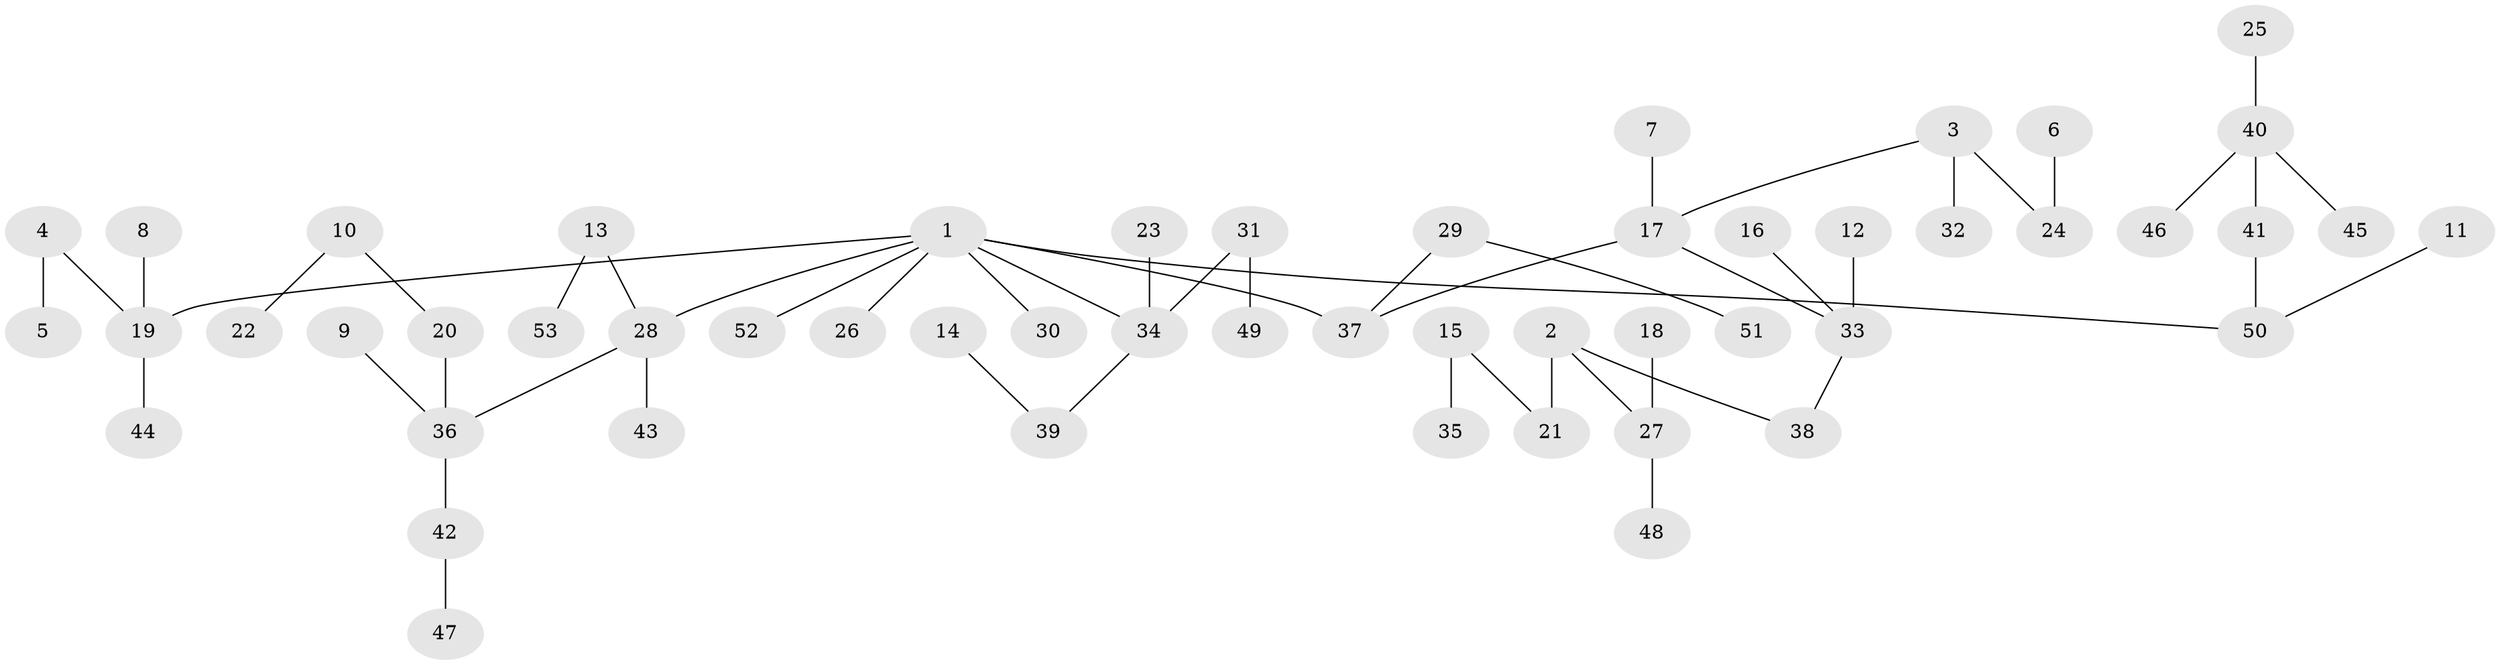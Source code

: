 // original degree distribution, {6: 0.01904761904761905, 5: 0.06666666666666667, 4: 0.047619047619047616, 2: 0.2857142857142857, 1: 0.4857142857142857, 3: 0.09523809523809523}
// Generated by graph-tools (version 1.1) at 2025/26/03/09/25 03:26:24]
// undirected, 53 vertices, 52 edges
graph export_dot {
graph [start="1"]
  node [color=gray90,style=filled];
  1;
  2;
  3;
  4;
  5;
  6;
  7;
  8;
  9;
  10;
  11;
  12;
  13;
  14;
  15;
  16;
  17;
  18;
  19;
  20;
  21;
  22;
  23;
  24;
  25;
  26;
  27;
  28;
  29;
  30;
  31;
  32;
  33;
  34;
  35;
  36;
  37;
  38;
  39;
  40;
  41;
  42;
  43;
  44;
  45;
  46;
  47;
  48;
  49;
  50;
  51;
  52;
  53;
  1 -- 19 [weight=1.0];
  1 -- 26 [weight=1.0];
  1 -- 28 [weight=1.0];
  1 -- 30 [weight=1.0];
  1 -- 34 [weight=1.0];
  1 -- 37 [weight=1.0];
  1 -- 50 [weight=1.0];
  1 -- 52 [weight=1.0];
  2 -- 21 [weight=1.0];
  2 -- 27 [weight=1.0];
  2 -- 38 [weight=1.0];
  3 -- 17 [weight=1.0];
  3 -- 24 [weight=1.0];
  3 -- 32 [weight=1.0];
  4 -- 5 [weight=1.0];
  4 -- 19 [weight=1.0];
  6 -- 24 [weight=1.0];
  7 -- 17 [weight=1.0];
  8 -- 19 [weight=1.0];
  9 -- 36 [weight=1.0];
  10 -- 20 [weight=1.0];
  10 -- 22 [weight=1.0];
  11 -- 50 [weight=1.0];
  12 -- 33 [weight=1.0];
  13 -- 28 [weight=1.0];
  13 -- 53 [weight=1.0];
  14 -- 39 [weight=1.0];
  15 -- 21 [weight=1.0];
  15 -- 35 [weight=1.0];
  16 -- 33 [weight=1.0];
  17 -- 33 [weight=1.0];
  17 -- 37 [weight=1.0];
  18 -- 27 [weight=1.0];
  19 -- 44 [weight=1.0];
  20 -- 36 [weight=1.0];
  23 -- 34 [weight=1.0];
  25 -- 40 [weight=1.0];
  27 -- 48 [weight=1.0];
  28 -- 36 [weight=1.0];
  28 -- 43 [weight=1.0];
  29 -- 37 [weight=1.0];
  29 -- 51 [weight=1.0];
  31 -- 34 [weight=1.0];
  31 -- 49 [weight=1.0];
  33 -- 38 [weight=1.0];
  34 -- 39 [weight=1.0];
  36 -- 42 [weight=1.0];
  40 -- 41 [weight=1.0];
  40 -- 45 [weight=1.0];
  40 -- 46 [weight=1.0];
  41 -- 50 [weight=1.0];
  42 -- 47 [weight=1.0];
}
